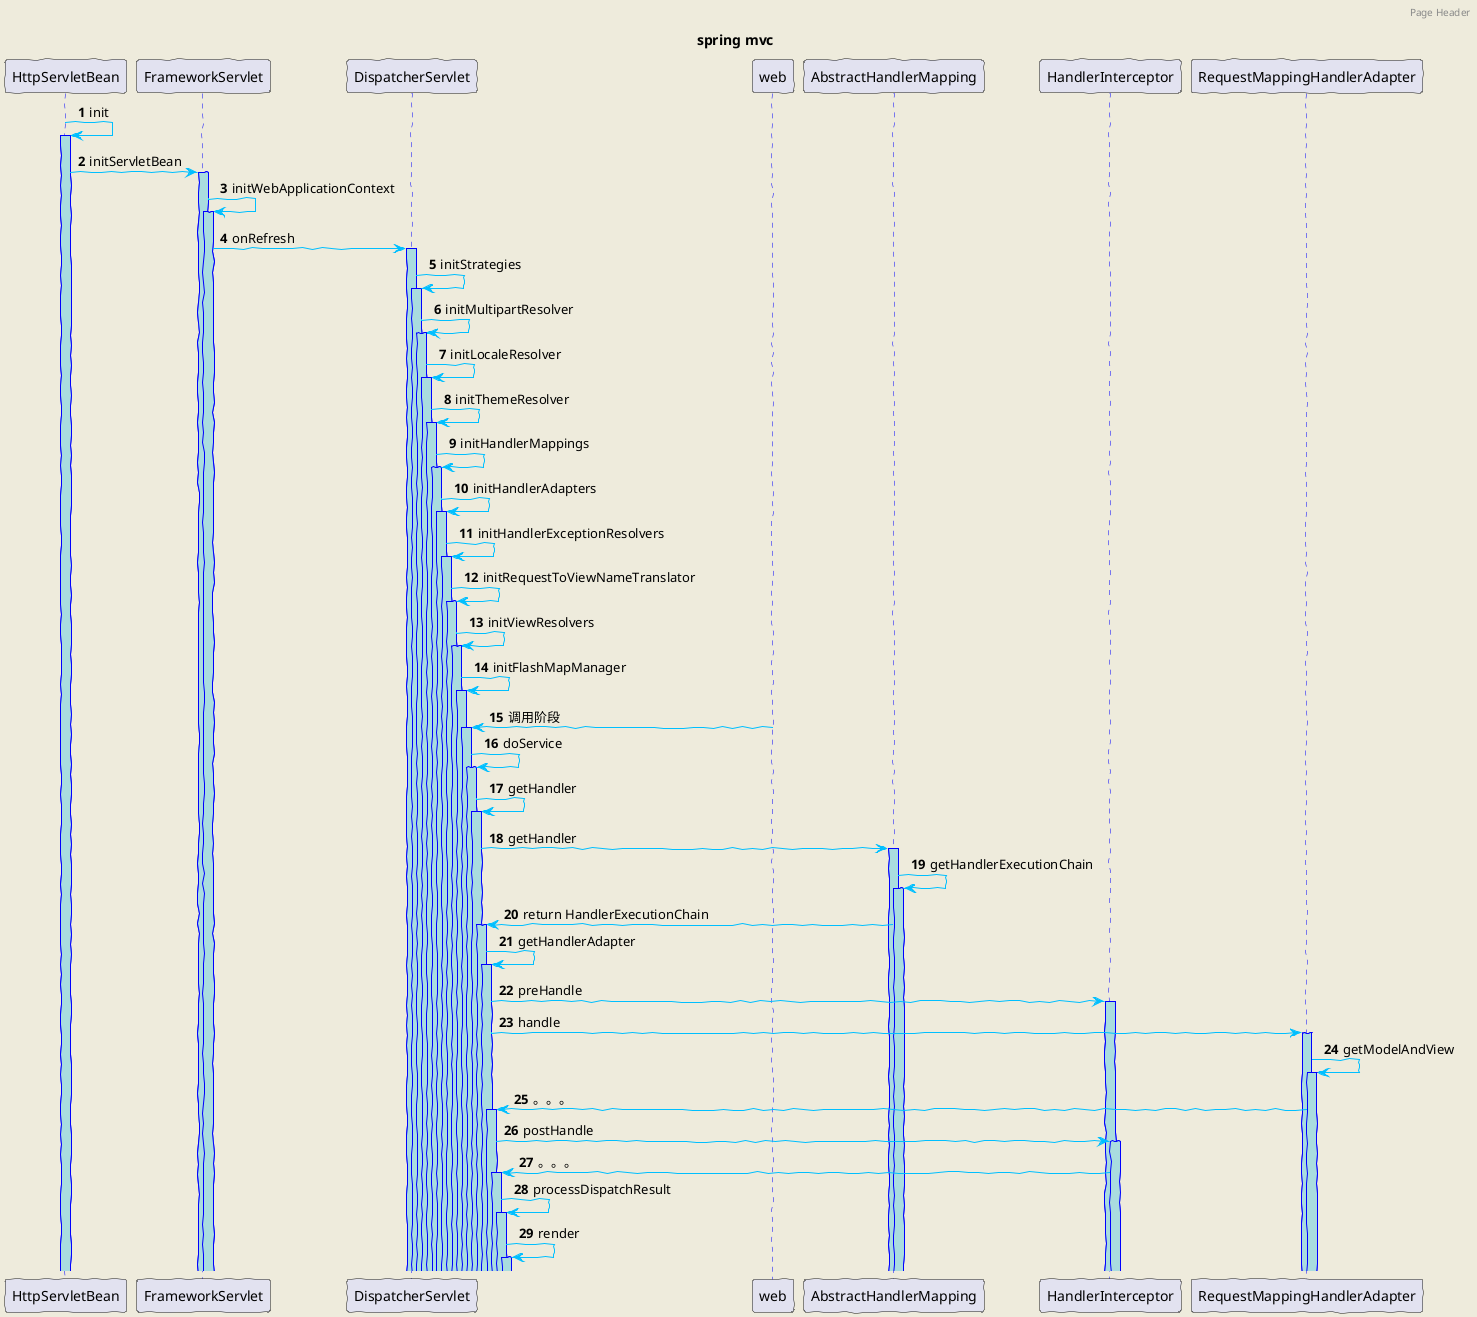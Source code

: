 @startuml

title spring mvc

autonumber

autoactivate on

skinparam backgroundColor #EEEBDC
skinparam handwritten true

skinparam sequence {
ArrowColor DeepSkyBlue
ActorBorderColor DeepSkyBlue
LifeLineBorderColor blue
LifeLineBackgroundColor #A9DCDF

ParticipantFontName Impact

ActorBackgroundColor aqua
ActorFontColor DeepSkyBlue
ActorFontSize 17
ActorFontName Aapex
}

header Page Header


HttpServletBean -> HttpServletBean : init

HttpServletBean -> FrameworkServlet : initServletBean

FrameworkServlet -> FrameworkServlet : initWebApplicationContext

FrameworkServlet -> DispatcherServlet : onRefresh

DispatcherServlet -> DispatcherServlet : initStrategies

DispatcherServlet -> DispatcherServlet : initMultipartResolver

DispatcherServlet -> DispatcherServlet : initLocaleResolver

DispatcherServlet -> DispatcherServlet : initThemeResolver

DispatcherServlet -> DispatcherServlet : initHandlerMappings

DispatcherServlet -> DispatcherServlet : initHandlerAdapters

DispatcherServlet -> DispatcherServlet : initHandlerExceptionResolvers

DispatcherServlet -> DispatcherServlet : initRequestToViewNameTranslator

DispatcherServlet -> DispatcherServlet : initViewResolvers

DispatcherServlet -> DispatcherServlet : initFlashMapManager

web -> DispatcherServlet : 调用阶段

DispatcherServlet -> DispatcherServlet : doService

DispatcherServlet -> DispatcherServlet : getHandler

DispatcherServlet -> AbstractHandlerMapping : getHandler

AbstractHandlerMapping -> AbstractHandlerMapping : getHandlerExecutionChain

AbstractHandlerMapping -> DispatcherServlet : return HandlerExecutionChain

DispatcherServlet -> DispatcherServlet : getHandlerAdapter

DispatcherServlet -> HandlerInterceptor : preHandle

DispatcherServlet -> RequestMappingHandlerAdapter : handle

RequestMappingHandlerAdapter -> RequestMappingHandlerAdapter : getModelAndView

RequestMappingHandlerAdapter -> DispatcherServlet : 。。。

DispatcherServlet -> HandlerInterceptor : postHandle

HandlerInterceptor -> DispatcherServlet : 。。。

DispatcherServlet -> DispatcherServlet : processDispatchResult

DispatcherServlet -> DispatcherServlet : render







@enduml